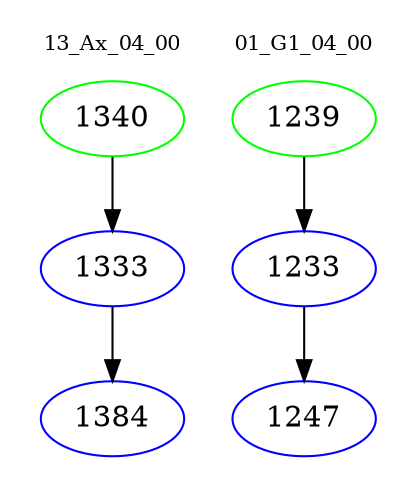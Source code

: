 digraph{
subgraph cluster_0 {
color = white
label = "13_Ax_04_00";
fontsize=10;
T0_1340 [label="1340", color="green"]
T0_1340 -> T0_1333 [color="black"]
T0_1333 [label="1333", color="blue"]
T0_1333 -> T0_1384 [color="black"]
T0_1384 [label="1384", color="blue"]
}
subgraph cluster_1 {
color = white
label = "01_G1_04_00";
fontsize=10;
T1_1239 [label="1239", color="green"]
T1_1239 -> T1_1233 [color="black"]
T1_1233 [label="1233", color="blue"]
T1_1233 -> T1_1247 [color="black"]
T1_1247 [label="1247", color="blue"]
}
}
